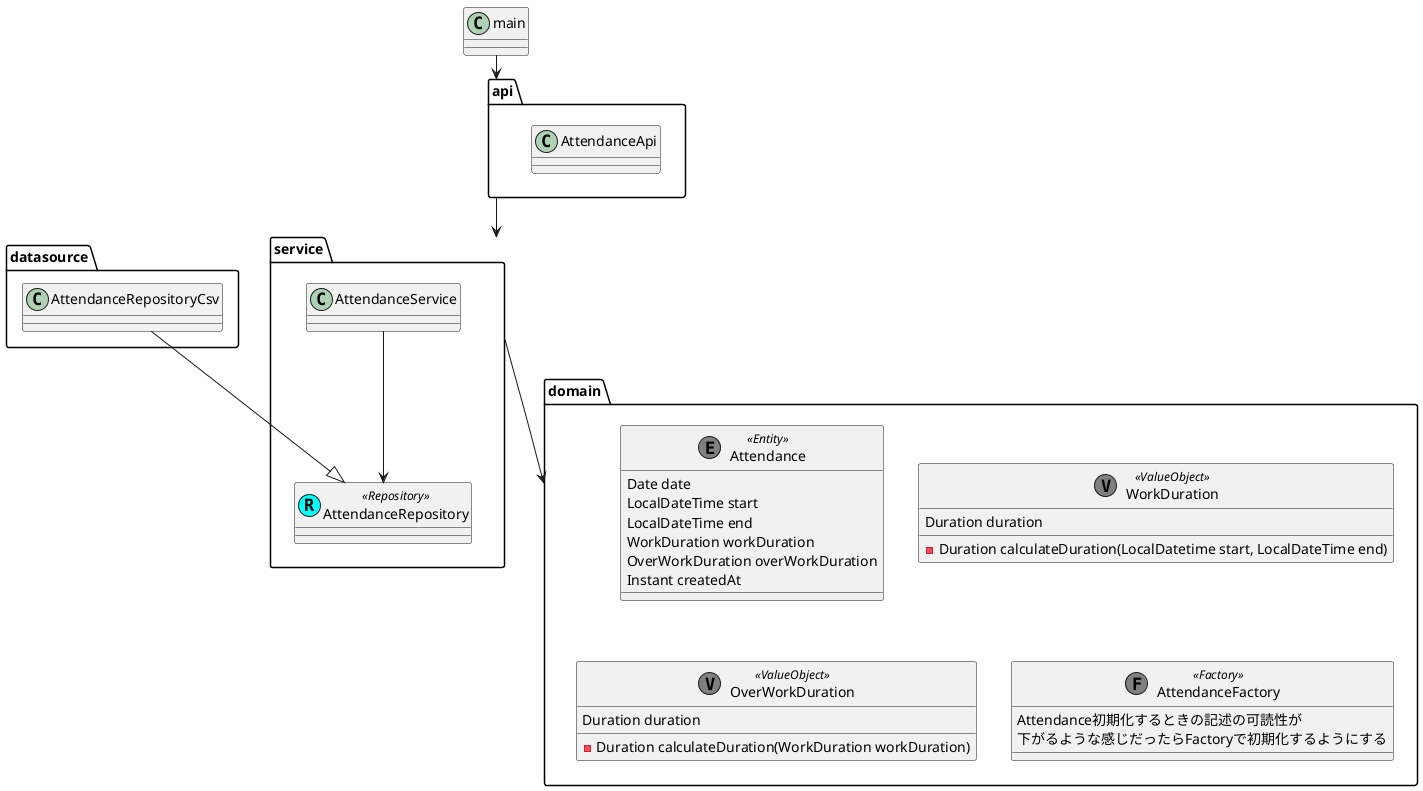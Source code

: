 @startuml 勤怠管理クラス図
package domain {
    class Attendance<<(E,gray) Entity>> {
        Date date
        LocalDateTime start
        LocalDateTime end
        WorkDuration workDuration
        OverWorkDuration overWorkDuration
        Instant createdAt
    }

    class WorkDuration<<(V,gray) ValueObject>> {
        Duration duration
        - Duration calculateDuration(LocalDatetime start, LocalDateTime end)
     }

     class OverWorkDuration<<(V,gray) ValueObject>> {
             Duration duration
             - Duration calculateDuration(WorkDuration workDuration)
     }

     class AttendanceFactory<<(F,gray) Factory>> {
        Attendance初期化するときの記述の可読性が
        下がるような感じだったらFactoryで初期化するようにする
     }
}

package datasource {
    class AttendanceRepositoryCsv {
    }
}

package service {
    class AttendanceRepository<<(R,Cyan) Repository>> {
    }

    class AttendanceService {
    }
}

package api {
    class AttendanceApi {
    }
}

class main {
}

main --> api
api --> service
service --> domain
AttendanceRepositoryCsv --|> AttendanceRepository
AttendanceService --> AttendanceRepository

@enduml
